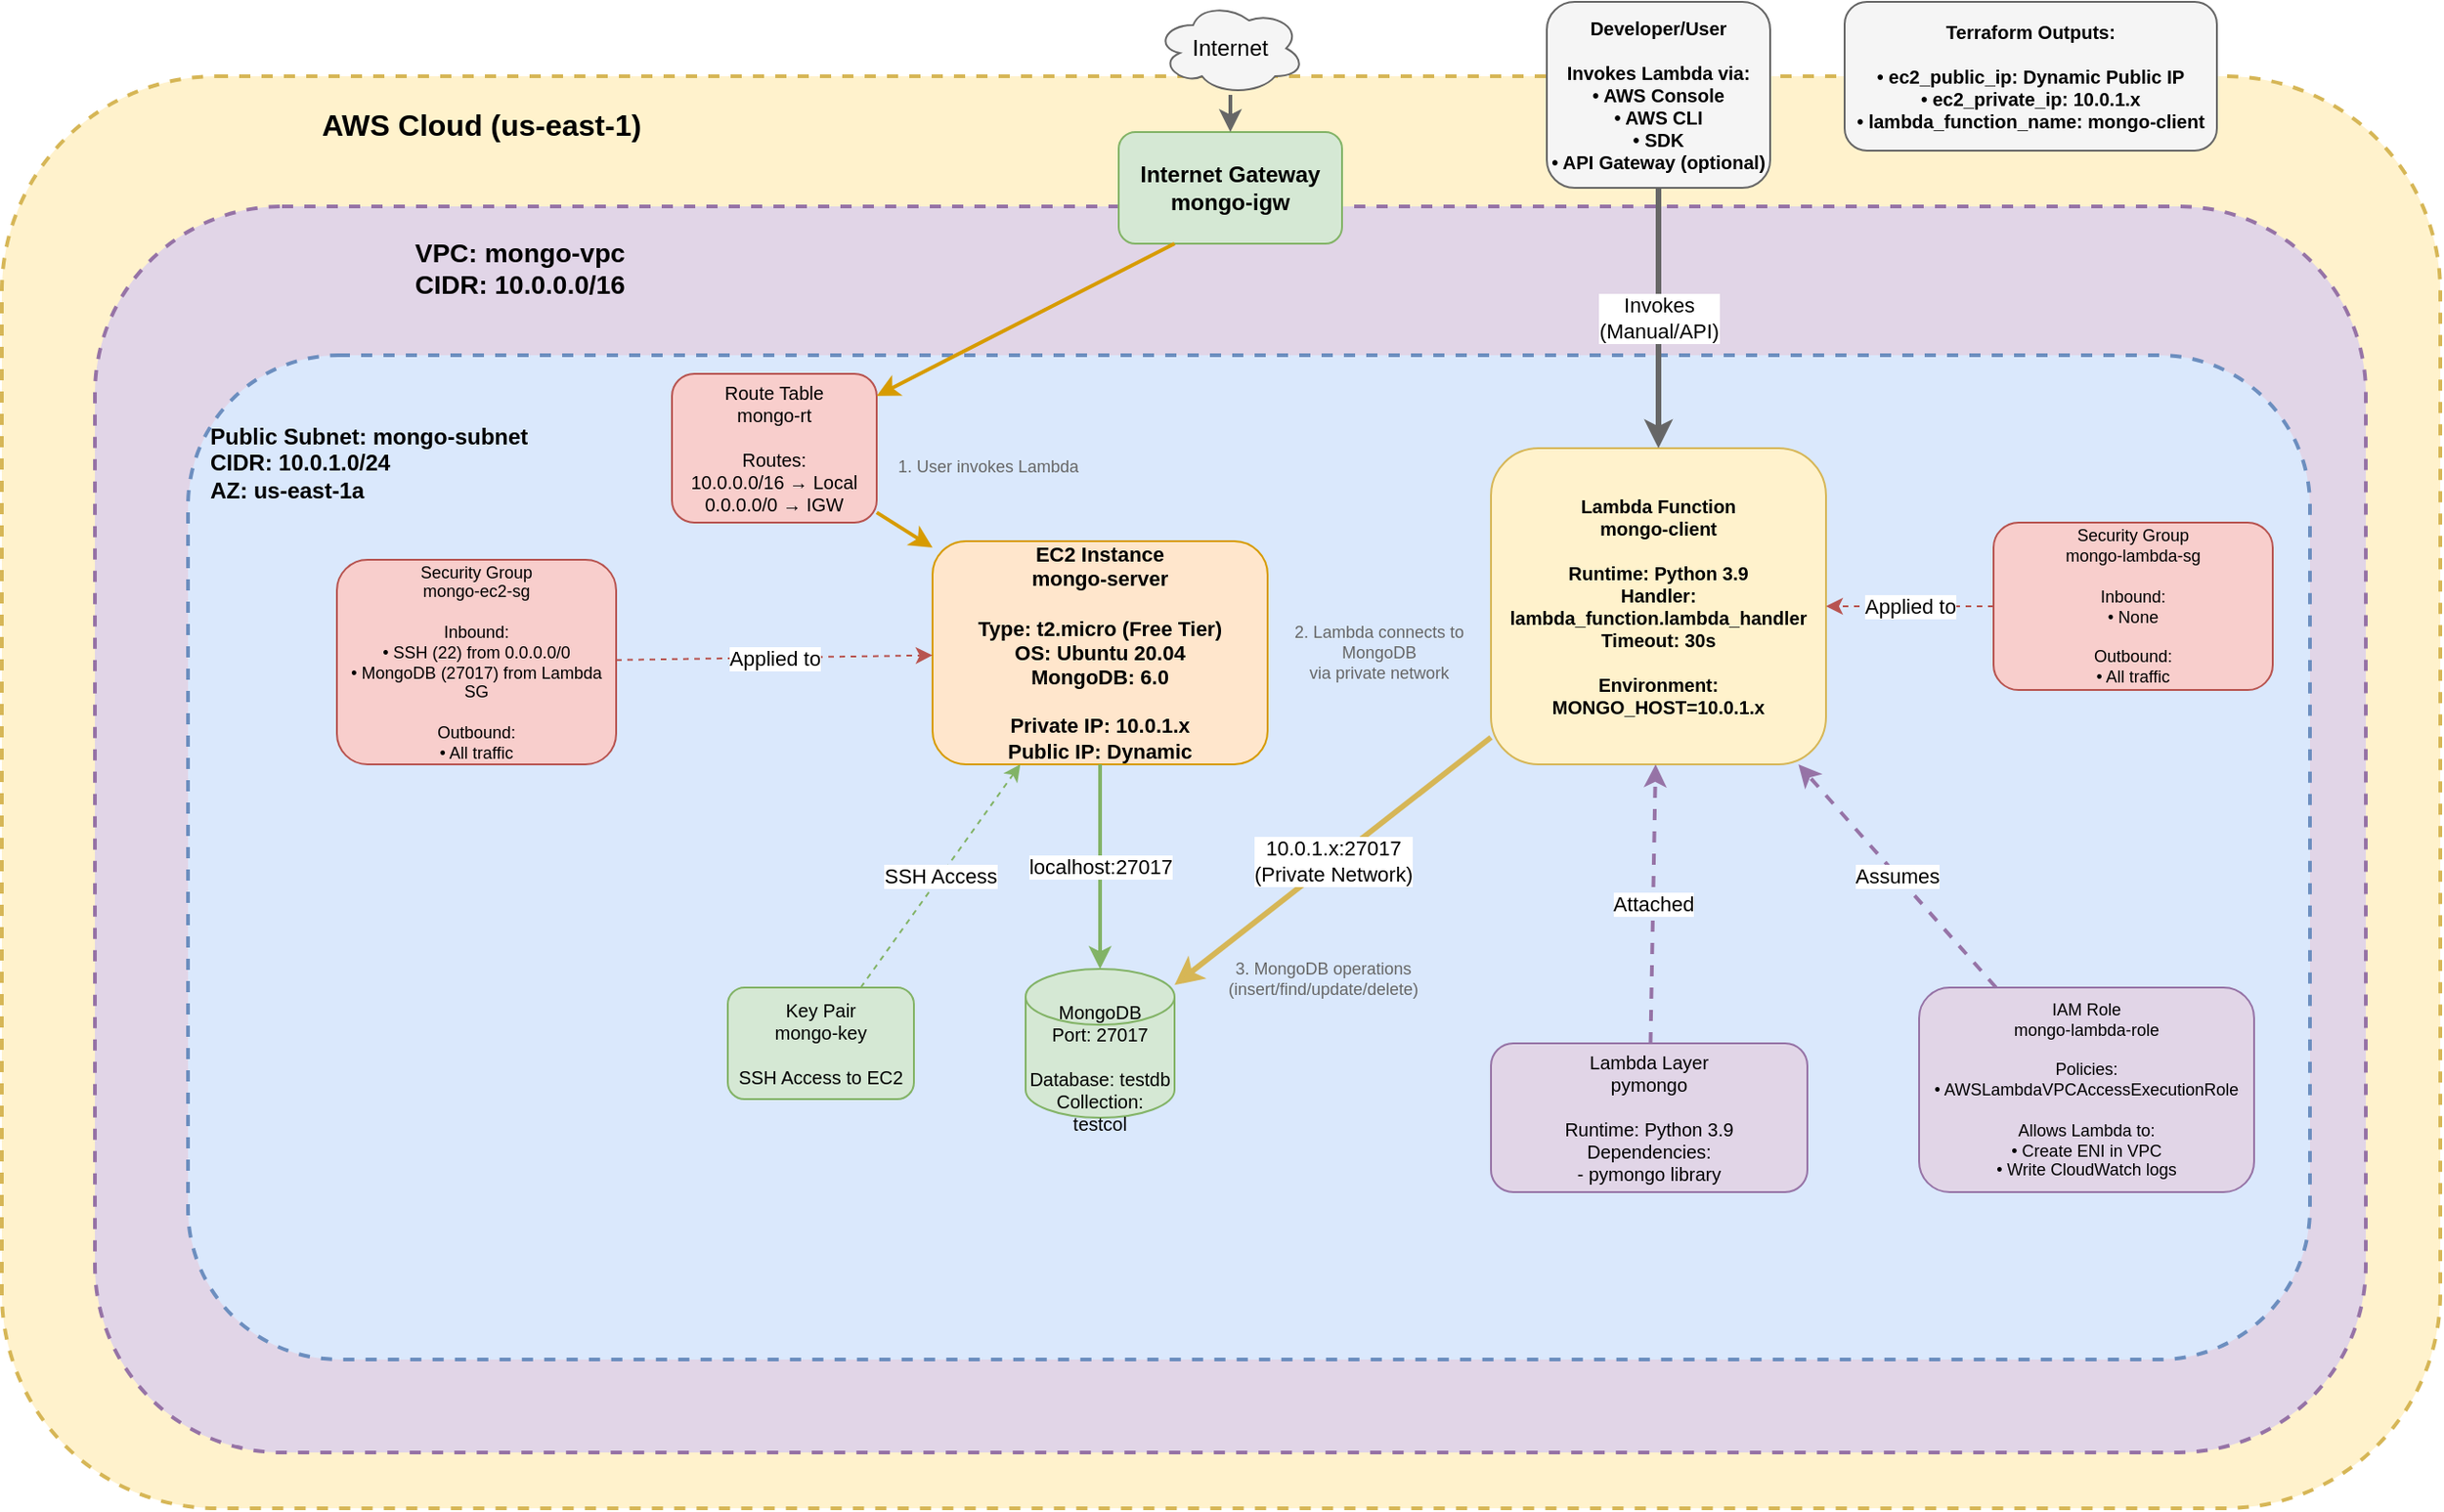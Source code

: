 <mxfile version="28.0.9">
  <diagram name="AWS MongoDB Lambda Architecture" id="aws-mongo-lambda">
    <mxGraphModel dx="3045" dy="820" grid="1" gridSize="10" guides="1" tooltips="1" connect="1" arrows="1" fold="1" page="1" pageScale="1" pageWidth="1169" pageHeight="827" math="0" shadow="0">
      <root>
        <mxCell id="0" />
        <mxCell id="1" parent="0" />
        <mxCell id="aws-cloud" value="" style="rounded=1;whiteSpace=wrap;html=1;fillColor=#fff2cc;strokeColor=#d6b656;strokeWidth=2;dashed=1;" parent="1" vertex="1">
          <mxGeometry x="-100" y="50" width="1310" height="770" as="geometry" />
        </mxCell>
        <mxCell id="aws-label" value="AWS Cloud (us-east-1)" style="text;html=1;strokeColor=none;fillColor=none;align=left;verticalAlign=top;whiteSpace=wrap;rounded=0;fontSize=16;fontStyle=1;" parent="1" vertex="1">
          <mxGeometry x="70" y="60" width="200" height="30" as="geometry" />
        </mxCell>
        <mxCell id="vpc" value="" style="rounded=1;whiteSpace=wrap;html=1;fillColor=#e1d5e7;strokeColor=#9673a6;strokeWidth=2;dashed=1;" parent="1" vertex="1">
          <mxGeometry x="-50" y="120" width="1220" height="670" as="geometry" />
        </mxCell>
        <mxCell id="vpc-label" value="VPC: mongo-vpc&#xa;CIDR: 10.0.0.0/16" style="text;html=1;strokeColor=none;fillColor=none;align=left;verticalAlign=top;whiteSpace=wrap;rounded=0;fontSize=14;fontStyle=1;" parent="1" vertex="1">
          <mxGeometry x="120" y="130" width="200" height="40" as="geometry" />
        </mxCell>
        <mxCell id="igw" value="Internet Gateway&#xa;mongo-igw" style="rounded=1;whiteSpace=wrap;html=1;fillColor=#d5e8d4;strokeColor=#82b366;fontSize=12;fontStyle=1;" parent="1" vertex="1">
          <mxGeometry x="500" y="80" width="120" height="60" as="geometry" />
        </mxCell>
        <mxCell id="subnet" value="" style="rounded=1;whiteSpace=wrap;html=1;fillColor=#dae8fc;strokeColor=#6c8ebf;strokeWidth=2;dashed=1;" parent="1" vertex="1">
          <mxGeometry y="200" width="1140" height="540" as="geometry" />
        </mxCell>
        <mxCell id="subnet-label" value="Public Subnet: mongo-subnet&#xa;CIDR: 10.0.1.0/24&#xa;AZ: us-east-1a" style="text;html=1;strokeColor=none;fillColor=none;align=left;verticalAlign=top;whiteSpace=wrap;rounded=0;fontSize=12;fontStyle=1;" parent="1" vertex="1">
          <mxGeometry x="10" y="230" width="200" height="50" as="geometry" />
        </mxCell>
        <mxCell id="route-table" value="Route Table&#xa;mongo-rt&#xa;&#xa;Routes:&#xa;10.0.0.0/16 → Local&#xa;0.0.0.0/0 → IGW" style="rounded=1;whiteSpace=wrap;html=1;fillColor=#f8cecc;strokeColor=#b85450;fontSize=10;" parent="1" vertex="1">
          <mxGeometry x="260" y="210" width="110" height="80" as="geometry" />
        </mxCell>
        <mxCell id="ec2" value="EC2 Instance&#xa;mongo-server&#xa;&#xa;Type: t2.micro (Free Tier)&#xa;OS: Ubuntu 20.04&#xa;MongoDB: 6.0&#xa;&#xa;Private IP: 10.0.1.x&#xa;Public IP: Dynamic" style="rounded=1;whiteSpace=wrap;html=1;fillColor=#ffe6cc;strokeColor=#d79b00;fontSize=11;fontStyle=1;" parent="1" vertex="1">
          <mxGeometry x="400" y="300" width="180" height="120" as="geometry" />
        </mxCell>
        <mxCell id="mongodb" value="MongoDB&#xa;Port: 27017&#xa;&#xa;Database: testdb&#xa;Collection: testcol" style="shape=cylinder3;whiteSpace=wrap;html=1;boundedLbl=1;backgroundOutline=1;size=15;fillColor=#d5e8d4;strokeColor=#82b366;fontSize=10;" parent="1" vertex="1">
          <mxGeometry x="450" y="530" width="80" height="80" as="geometry" />
        </mxCell>
        <mxCell id="lambda" value="Lambda Function&#xa;mongo-client&#xa;&#xa;Runtime: Python 3.9&#xa;Handler: lambda_function.lambda_handler&#xa;Timeout: 30s&#xa;&#xa;Environment:&#xa;MONGO_HOST=10.0.1.x" style="rounded=1;whiteSpace=wrap;html=1;fillColor=#fff2cc;strokeColor=#d6b656;fontSize=10;fontStyle=1;" parent="1" vertex="1">
          <mxGeometry x="700" y="250" width="180" height="170" as="geometry" />
        </mxCell>
        <mxCell id="lambda-layer" value="Lambda Layer&#xa;pymongo&#xa;&#xa;Runtime: Python 3.9&#xa;Dependencies:&#xa;- pymongo library" style="rounded=1;whiteSpace=wrap;html=1;fillColor=#e1d5e7;strokeColor=#9673a6;fontSize=10;" parent="1" vertex="1">
          <mxGeometry x="700" y="570" width="170" height="80" as="geometry" />
        </mxCell>
        <mxCell id="sg-ec2" value="Security Group&#xa;mongo-ec2-sg&#xa;&#xa;Inbound:&#xa;• SSH (22) from 0.0.0.0/0&#xa;• MongoDB (27017) from Lambda SG&#xa;&#xa;Outbound:&#xa;• All traffic" style="rounded=1;whiteSpace=wrap;html=1;fillColor=#f8cecc;strokeColor=#b85450;fontSize=9;" parent="1" vertex="1">
          <mxGeometry x="80" y="310" width="150" height="110" as="geometry" />
        </mxCell>
        <mxCell id="sg-lambda" value="Security Group&#xa;mongo-lambda-sg&#xa;&#xa;Inbound:&#xa;• None&#xa;&#xa;Outbound:&#xa;• All traffic" style="rounded=1;whiteSpace=wrap;html=1;fillColor=#f8cecc;strokeColor=#b85450;fontSize=9;" parent="1" vertex="1">
          <mxGeometry x="970" y="290" width="150" height="90" as="geometry" />
        </mxCell>
        <mxCell id="iam-role" value="IAM Role&#xa;mongo-lambda-role&#xa;&#xa;Policies:&#xa;• AWSLambdaVPCAccessExecutionRole&#xa;&#xa;Allows Lambda to:&#xa;• Create ENI in VPC&#xa;• Write CloudWatch logs" style="rounded=1;whiteSpace=wrap;html=1;fillColor=#e1d5e7;strokeColor=#9673a6;fontSize=9;" parent="1" vertex="1">
          <mxGeometry x="930" y="540" width="180" height="110" as="geometry" />
        </mxCell>
        <mxCell id="keypair" value="Key Pair&#xa;mongo-key&#xa;&#xa;SSH Access to EC2" style="rounded=1;whiteSpace=wrap;html=1;fillColor=#d5e8d4;strokeColor=#82b366;fontSize=10;" parent="1" vertex="1">
          <mxGeometry x="290" y="540" width="100" height="60" as="geometry" />
        </mxCell>
        <mxCell id="user" value="Developer/User&#xa;&#xa;Invokes Lambda via:&#xa;• AWS Console&#xa;• AWS CLI&#xa;• SDK&#xa;• API Gateway (optional)" style="rounded=1;whiteSpace=wrap;html=1;fillColor=#f5f5f5;strokeColor=#666666;fontSize=10;fontStyle=1;" parent="1" vertex="1">
          <mxGeometry x="730" y="10" width="120" height="100" as="geometry" />
        </mxCell>
        <mxCell id="internet-connection" value="Internet" style="ellipse;shape=cloud;whiteSpace=wrap;html=1;fillColor=#f5f5f5;strokeColor=#666666;" parent="1" vertex="1">
          <mxGeometry x="520" y="10" width="80" height="50" as="geometry" />
        </mxCell>
        <mxCell id="conn1" value="" style="endArrow=classic;html=1;rounded=0;strokeWidth=2;strokeColor=#666666;" parent="1" source="internet-connection" target="igw" edge="1">
          <mxGeometry width="50" height="50" relative="1" as="geometry">
            <mxPoint x="560" y="70" as="sourcePoint" />
            <mxPoint x="560" y="90" as="targetPoint" />
          </mxGeometry>
        </mxCell>
        <mxCell id="conn2" value="" style="endArrow=classic;html=1;rounded=0;strokeWidth=2;strokeColor=#d79b00;" parent="1" target="route-table" edge="1">
          <mxGeometry width="50" height="50" relative="1" as="geometry">
            <mxPoint x="530.005" y="140" as="sourcePoint" />
            <mxPoint x="383.24" y="241.837" as="targetPoint" />
          </mxGeometry>
        </mxCell>
        <mxCell id="conn3" value="" style="endArrow=classic;html=1;rounded=0;strokeWidth=2;strokeColor=#d79b00;" parent="1" source="route-table" target="ec2" edge="1">
          <mxGeometry width="50" height="50" relative="1" as="geometry">
            <mxPoint x="290" y="320" as="sourcePoint" />
            <mxPoint x="400" y="360" as="targetPoint" />
          </mxGeometry>
        </mxCell>
        <mxCell id="conn4" value="localhost:27017" style="endArrow=classic;html=1;rounded=0;strokeWidth=2;strokeColor=#82b366;" parent="1" source="ec2" target="mongodb" edge="1">
          <mxGeometry width="50" height="50" relative="1" as="geometry">
            <mxPoint x="490" y="420" as="sourcePoint" />
            <mxPoint x="490" y="440" as="targetPoint" />
          </mxGeometry>
        </mxCell>
        <mxCell id="conn5" value="10.0.1.x:27017&#xa;(Private Network)" style="endArrow=classic;html=1;rounded=0;strokeWidth=3;strokeColor=#d6b656;" parent="1" source="lambda" target="mongodb" edge="1">
          <mxGeometry width="50" height="50" relative="1" as="geometry">
            <mxPoint x="700" y="380" as="sourcePoint" />
            <mxPoint x="530" y="480" as="targetPoint" />
          </mxGeometry>
        </mxCell>
        <mxCell id="conn6" value="Attached" style="endArrow=classic;html=1;rounded=0;strokeWidth=2;strokeColor=#9673a6;dashed=1;" parent="1" source="lambda-layer" target="lambda" edge="1">
          <mxGeometry width="50" height="50" relative="1" as="geometry">
            <mxPoint x="780" y="440" as="sourcePoint" />
            <mxPoint x="780" y="420" as="targetPoint" />
          </mxGeometry>
        </mxCell>
        <mxCell id="conn7" value="Assumes" style="endArrow=classic;html=1;rounded=0;strokeWidth=2;strokeColor=#9673a6;dashed=1;" parent="1" source="iam-role" target="lambda" edge="1">
          <mxGeometry width="50" height="50" relative="1" as="geometry">
            <mxPoint x="780" y="550" as="sourcePoint" />
            <mxPoint x="780" y="420" as="targetPoint" />
          </mxGeometry>
        </mxCell>
        <mxCell id="conn8" value="Invokes&#xa;(Manual/API)" style="endArrow=classic;html=1;rounded=0;strokeWidth=3;strokeColor=#666666;" parent="1" source="user" target="lambda" edge="1">
          <mxGeometry width="50" height="50" relative="1" as="geometry">
            <mxPoint x="170" y="350" as="sourcePoint" />
            <mxPoint x="700" y="360" as="targetPoint" />
          </mxGeometry>
        </mxCell>
        <mxCell id="conn9" value="Applied to" style="endArrow=classic;html=1;rounded=0;strokeWidth=1;strokeColor=#b85450;dashed=1;" parent="1" source="sg-ec2" target="ec2" edge="1">
          <mxGeometry width="50" height="50" relative="1" as="geometry">
            <mxPoint x="350" y="430" as="sourcePoint" />
            <mxPoint x="400" y="360" as="targetPoint" />
          </mxGeometry>
        </mxCell>
        <mxCell id="conn10" value="Applied to" style="endArrow=classic;html=1;rounded=0;strokeWidth=1;strokeColor=#b85450;dashed=1;entryX=1;entryY=0.5;entryDx=0;entryDy=0;" parent="1" source="sg-lambda" target="lambda" edge="1">
          <mxGeometry width="50" height="50" relative="1" as="geometry">
            <mxPoint x="350" y="509.01" as="sourcePoint" />
            <mxPoint x="700.0" y="387.723" as="targetPoint" />
          </mxGeometry>
        </mxCell>
        <mxCell id="conn11" value="SSH Access" style="endArrow=classic;html=1;rounded=0;strokeWidth=1;strokeColor=#82b366;dashed=1;" parent="1" source="keypair" target="ec2" edge="1">
          <mxGeometry width="50" height="50" relative="1" as="geometry">
            <mxPoint x="450" y="550" as="sourcePoint" />
            <mxPoint x="490" y="420" as="targetPoint" />
          </mxGeometry>
        </mxCell>
        <mxCell id="outputs" value="Terraform Outputs:&#xa;&#xa;• ec2_public_ip: Dynamic Public IP&#xa;• ec2_private_ip: 10.0.1.x&#xa;• lambda_function_name: mongo-client" style="rounded=1;whiteSpace=wrap;html=1;fillColor=#f5f5f5;strokeColor=#666666;fontSize=10;fontStyle=1;" parent="1" vertex="1">
          <mxGeometry x="890" y="10" width="200" height="80" as="geometry" />
        </mxCell>
        <mxCell id="flow1" value="1. User invokes Lambda" style="text;html=1;strokeColor=none;fillColor=none;align=center;verticalAlign=middle;whiteSpace=wrap;rounded=0;fontSize=9;fontColor=#666666;" parent="1" vertex="1">
          <mxGeometry x="380" y="250" width="100" height="20" as="geometry" />
        </mxCell>
        <mxCell id="flow2" value="2. Lambda connects to MongoDB&#xa;via private network" style="text;html=1;strokeColor=none;fillColor=none;align=center;verticalAlign=middle;whiteSpace=wrap;rounded=0;fontSize=9;fontColor=#666666;" parent="1" vertex="1">
          <mxGeometry x="580" y="345" width="120" height="30" as="geometry" />
        </mxCell>
        <mxCell id="flow3" value="3. MongoDB operations&#xa;(insert/find/update/delete)" style="text;html=1;strokeColor=none;fillColor=none;align=center;verticalAlign=middle;whiteSpace=wrap;rounded=0;fontSize=9;fontColor=#666666;" parent="1" vertex="1">
          <mxGeometry x="550" y="520" width="120" height="30" as="geometry" />
        </mxCell>
      </root>
    </mxGraphModel>
  </diagram>
</mxfile>
